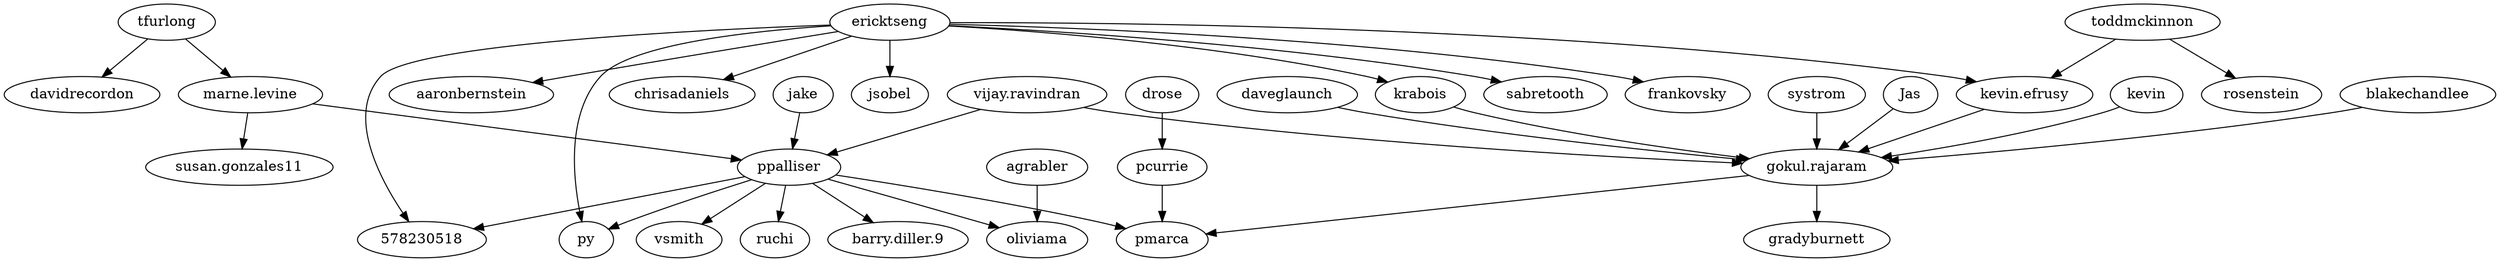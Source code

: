 strict digraph  {
	tfurlong -> "marne.levine";
	tfurlong -> davidrecordon;
	"vijay.ravindran" -> ppalliser;
	"vijay.ravindran" -> "gokul.rajaram";
	ericktseng -> "kevin.efrusy";
	ericktseng -> jsobel;
	ericktseng -> sabretooth;
	ericktseng -> frankovsky;
	ericktseng -> 578230518;
	ericktseng -> py;
	ericktseng -> aaronbernstein;
	ericktseng -> krabois;
	ericktseng -> chrisadaniels;
	agrabler -> oliviama;
	krabois -> "gokul.rajaram";
	ppalliser -> vsmith;
	ppalliser -> ruchi;
	ppalliser -> pmarca;
	ppalliser -> 578230518;
	ppalliser -> oliviama;
	ppalliser -> py;
	ppalliser -> "barry.diller.9";
	kevin -> "gokul.rajaram";
	drose -> pcurrie;
	pcurrie -> pmarca;
	blakechandlee -> "gokul.rajaram";
	"marne.levine" -> ppalliser;
	"marne.levine" -> "susan.gonzales11";
	daveglaunch -> "gokul.rajaram";
	jake -> ppalliser;
	systrom -> "gokul.rajaram";
	Jas -> "gokul.rajaram";
	toddmckinnon -> "kevin.efrusy";
	toddmckinnon -> rosenstein;
	"kevin.efrusy" -> "gokul.rajaram";
	"gokul.rajaram" -> pmarca;
	"gokul.rajaram" -> gradyburnett;
}
